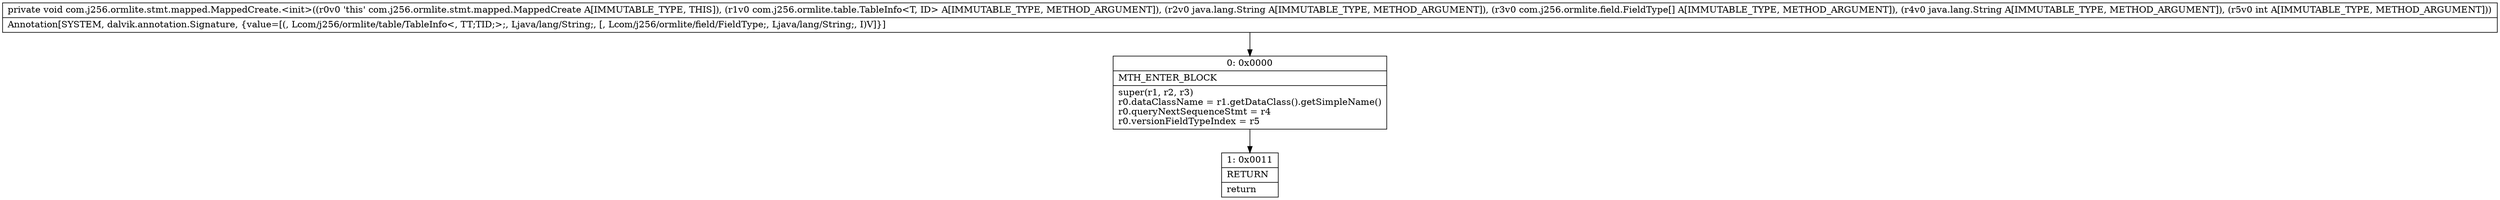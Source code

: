 digraph "CFG forcom.j256.ormlite.stmt.mapped.MappedCreate.\<init\>(Lcom\/j256\/ormlite\/table\/TableInfo;Ljava\/lang\/String;[Lcom\/j256\/ormlite\/field\/FieldType;Ljava\/lang\/String;I)V" {
Node_0 [shape=record,label="{0\:\ 0x0000|MTH_ENTER_BLOCK\l|super(r1, r2, r3)\lr0.dataClassName = r1.getDataClass().getSimpleName()\lr0.queryNextSequenceStmt = r4\lr0.versionFieldTypeIndex = r5\l}"];
Node_1 [shape=record,label="{1\:\ 0x0011|RETURN\l|return\l}"];
MethodNode[shape=record,label="{private void com.j256.ormlite.stmt.mapped.MappedCreate.\<init\>((r0v0 'this' com.j256.ormlite.stmt.mapped.MappedCreate A[IMMUTABLE_TYPE, THIS]), (r1v0 com.j256.ormlite.table.TableInfo\<T, ID\> A[IMMUTABLE_TYPE, METHOD_ARGUMENT]), (r2v0 java.lang.String A[IMMUTABLE_TYPE, METHOD_ARGUMENT]), (r3v0 com.j256.ormlite.field.FieldType[] A[IMMUTABLE_TYPE, METHOD_ARGUMENT]), (r4v0 java.lang.String A[IMMUTABLE_TYPE, METHOD_ARGUMENT]), (r5v0 int A[IMMUTABLE_TYPE, METHOD_ARGUMENT]))  | Annotation[SYSTEM, dalvik.annotation.Signature, \{value=[(, Lcom\/j256\/ormlite\/table\/TableInfo\<, TT;TID;\>;, Ljava\/lang\/String;, [, Lcom\/j256\/ormlite\/field\/FieldType;, Ljava\/lang\/String;, I)V]\}]\l}"];
MethodNode -> Node_0;
Node_0 -> Node_1;
}

